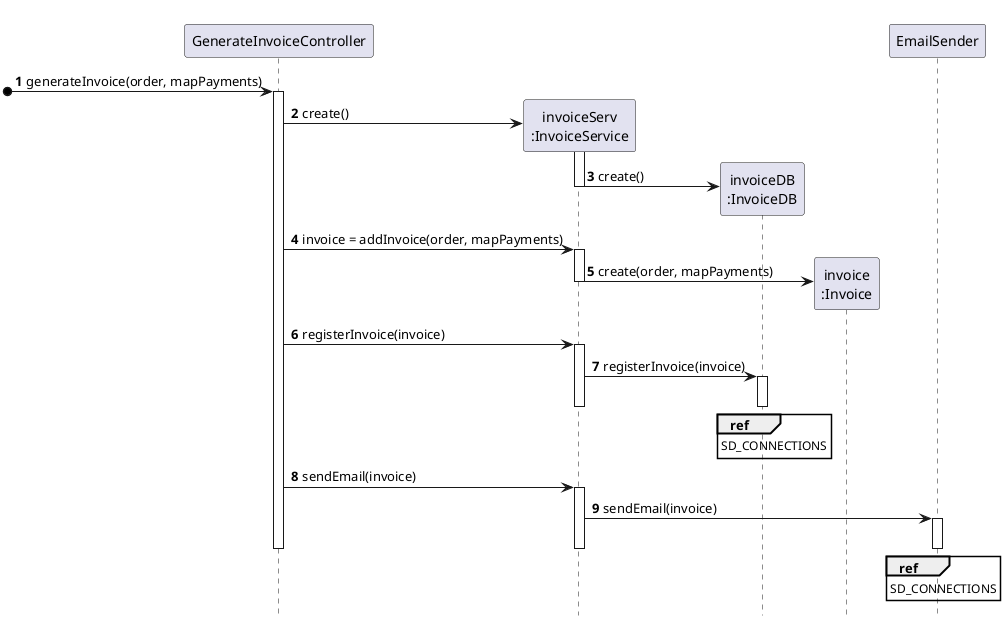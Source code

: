 @startuml
autonumber
hide footbox

participant "GenerateInvoiceController" as CTRL
participant "invoiceServ\n:InvoiceService" as IS
participant "invoiceDB\n:InvoiceDB" as IDB
participant "invoice\n:Invoice" as I
participant "EmailSender" as E

[o-> CTRL : generateInvoice(order, mapPayments)
activate CTRL

CTRL -> IS** : create()
activate IS
IS -> IDB** : create()
deactivate IS

CTRL -> IS : invoice = addInvoice(order, mapPayments)
activate IS
IS -> I** : create(order, mapPayments)
deactivate IS

CTRL -> IS : registerInvoice(invoice)
activate IS
IS -> IDB : registerInvoice(invoice)
activate IDB
ref over IDB
SD_CONNECTIONS
end ref
deactivate IDB
deactivate IS

CTRL -> IS : sendEmail(invoice)
activate IS
IS -> E : sendEmail(invoice)
activate E
ref over E
SD_CONNECTIONS
end ref
deactivate E
deactivate IS
deactivate CTRL

@enduml